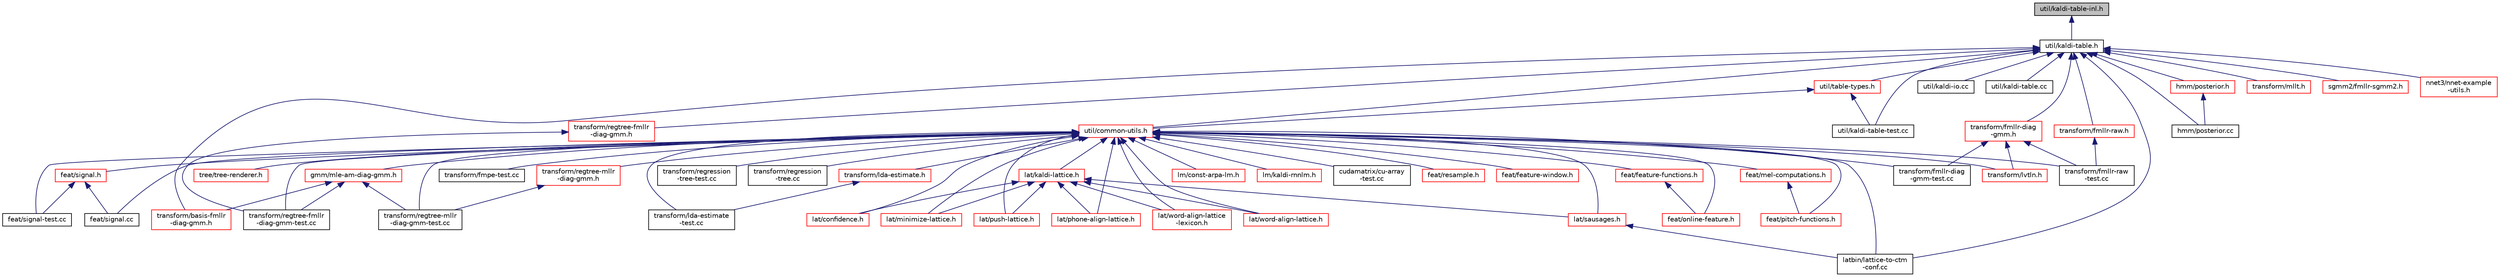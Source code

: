 digraph "util/kaldi-table-inl.h"
{
  edge [fontname="Helvetica",fontsize="10",labelfontname="Helvetica",labelfontsize="10"];
  node [fontname="Helvetica",fontsize="10",shape=record];
  Node49 [label="util/kaldi-table-inl.h",height=0.2,width=0.4,color="black", fillcolor="grey75", style="filled", fontcolor="black"];
  Node49 -> Node50 [dir="back",color="midnightblue",fontsize="10",style="solid",fontname="Helvetica"];
  Node50 [label="util/kaldi-table.h",height=0.2,width=0.4,color="black", fillcolor="white", style="filled",URL="$kaldi-table_8h.html"];
  Node50 -> Node51 [dir="back",color="midnightblue",fontsize="10",style="solid",fontname="Helvetica"];
  Node51 [label="util/common-utils.h",height=0.2,width=0.4,color="red", fillcolor="white", style="filled",URL="$common-utils_8h.html"];
  Node51 -> Node52 [dir="back",color="midnightblue",fontsize="10",style="solid",fontname="Helvetica"];
  Node52 [label="feat/resample.h",height=0.2,width=0.4,color="red", fillcolor="white", style="filled",URL="$resample_8h.html",tooltip="] "];
  Node51 -> Node83 [dir="back",color="midnightblue",fontsize="10",style="solid",fontname="Helvetica"];
  Node83 [label="feat/feature-window.h",height=0.2,width=0.4,color="red", fillcolor="white", style="filled",URL="$feature-window_8h.html"];
  Node51 -> Node93 [dir="back",color="midnightblue",fontsize="10",style="solid",fontname="Helvetica"];
  Node93 [label="feat/feature-functions.h",height=0.2,width=0.4,color="red", fillcolor="white", style="filled",URL="$feature-functions_8h.html"];
  Node93 -> Node58 [dir="back",color="midnightblue",fontsize="10",style="solid",fontname="Helvetica"];
  Node58 [label="feat/online-feature.h",height=0.2,width=0.4,color="red", fillcolor="white", style="filled",URL="$online-feature_8h.html"];
  Node51 -> Node104 [dir="back",color="midnightblue",fontsize="10",style="solid",fontname="Helvetica"];
  Node104 [label="feat/mel-computations.h",height=0.2,width=0.4,color="red", fillcolor="white", style="filled",URL="$mel-computations_8h.html"];
  Node104 -> Node105 [dir="back",color="midnightblue",fontsize="10",style="solid",fontname="Helvetica"];
  Node105 [label="feat/pitch-functions.h",height=0.2,width=0.4,color="red", fillcolor="white", style="filled",URL="$pitch-functions_8h.html"];
  Node51 -> Node58 [dir="back",color="midnightblue",fontsize="10",style="solid",fontname="Helvetica"];
  Node51 -> Node105 [dir="back",color="midnightblue",fontsize="10",style="solid",fontname="Helvetica"];
  Node51 -> Node109 [dir="back",color="midnightblue",fontsize="10",style="solid",fontname="Helvetica"];
  Node109 [label="feat/signal-test.cc",height=0.2,width=0.4,color="black", fillcolor="white", style="filled",URL="$signal-test_8cc.html"];
  Node51 -> Node110 [dir="back",color="midnightblue",fontsize="10",style="solid",fontname="Helvetica"];
  Node110 [label="feat/signal.h",height=0.2,width=0.4,color="red", fillcolor="white", style="filled",URL="$signal_8h.html"];
  Node110 -> Node109 [dir="back",color="midnightblue",fontsize="10",style="solid",fontname="Helvetica"];
  Node110 -> Node111 [dir="back",color="midnightblue",fontsize="10",style="solid",fontname="Helvetica"];
  Node111 [label="feat/signal.cc",height=0.2,width=0.4,color="black", fillcolor="white", style="filled",URL="$signal_8cc.html"];
  Node51 -> Node111 [dir="back",color="midnightblue",fontsize="10",style="solid",fontname="Helvetica"];
  Node51 -> Node114 [dir="back",color="midnightblue",fontsize="10",style="solid",fontname="Helvetica"];
  Node114 [label="tree/tree-renderer.h",height=0.2,width=0.4,color="red", fillcolor="white", style="filled",URL="$tree-renderer_8h.html"];
  Node51 -> Node117 [dir="back",color="midnightblue",fontsize="10",style="solid",fontname="Helvetica"];
  Node117 [label="transform/regtree-mllr\l-diag-gmm.h",height=0.2,width=0.4,color="red", fillcolor="white", style="filled",URL="$regtree-mllr-diag-gmm_8h.html"];
  Node117 -> Node133 [dir="back",color="midnightblue",fontsize="10",style="solid",fontname="Helvetica"];
  Node133 [label="transform/regtree-mllr\l-diag-gmm-test.cc",height=0.2,width=0.4,color="black", fillcolor="white", style="filled",URL="$regtree-mllr-diag-gmm-test_8cc.html"];
  Node51 -> Node136 [dir="back",color="midnightblue",fontsize="10",style="solid",fontname="Helvetica"];
  Node136 [label="gmm/mle-am-diag-gmm.h",height=0.2,width=0.4,color="red", fillcolor="white", style="filled",URL="$mle-am-diag-gmm_8h.html"];
  Node136 -> Node150 [dir="back",color="midnightblue",fontsize="10",style="solid",fontname="Helvetica"];
  Node150 [label="transform/basis-fmllr\l-diag-gmm.h",height=0.2,width=0.4,color="red", fillcolor="white", style="filled",URL="$basis-fmllr-diag-gmm_8h.html"];
  Node136 -> Node165 [dir="back",color="midnightblue",fontsize="10",style="solid",fontname="Helvetica"];
  Node165 [label="transform/regtree-fmllr\l-diag-gmm-test.cc",height=0.2,width=0.4,color="black", fillcolor="white", style="filled",URL="$regtree-fmllr-diag-gmm-test_8cc.html"];
  Node136 -> Node133 [dir="back",color="midnightblue",fontsize="10",style="solid",fontname="Helvetica"];
  Node51 -> Node179 [dir="back",color="midnightblue",fontsize="10",style="solid",fontname="Helvetica"];
  Node179 [label="transform/fmllr-diag\l-gmm-test.cc",height=0.2,width=0.4,color="black", fillcolor="white", style="filled",URL="$fmllr-diag-gmm-test_8cc.html"];
  Node51 -> Node180 [dir="back",color="midnightblue",fontsize="10",style="solid",fontname="Helvetica"];
  Node180 [label="transform/fmllr-raw\l-test.cc",height=0.2,width=0.4,color="black", fillcolor="white", style="filled",URL="$fmllr-raw-test_8cc.html"];
  Node51 -> Node157 [dir="back",color="midnightblue",fontsize="10",style="solid",fontname="Helvetica"];
  Node157 [label="transform/fmpe-test.cc",height=0.2,width=0.4,color="black", fillcolor="white", style="filled",URL="$fmpe-test_8cc.html"];
  Node51 -> Node181 [dir="back",color="midnightblue",fontsize="10",style="solid",fontname="Helvetica"];
  Node181 [label="transform/lda-estimate.h",height=0.2,width=0.4,color="red", fillcolor="white", style="filled",URL="$lda-estimate_8h.html"];
  Node181 -> Node182 [dir="back",color="midnightblue",fontsize="10",style="solid",fontname="Helvetica"];
  Node182 [label="transform/lda-estimate\l-test.cc",height=0.2,width=0.4,color="black", fillcolor="white", style="filled",URL="$lda-estimate-test_8cc.html"];
  Node51 -> Node182 [dir="back",color="midnightblue",fontsize="10",style="solid",fontname="Helvetica"];
  Node51 -> Node192 [dir="back",color="midnightblue",fontsize="10",style="solid",fontname="Helvetica"];
  Node192 [label="transform/lvtln.h",height=0.2,width=0.4,color="red", fillcolor="white", style="filled",URL="$lvtln_8h.html"];
  Node51 -> Node198 [dir="back",color="midnightblue",fontsize="10",style="solid",fontname="Helvetica"];
  Node198 [label="transform/regression\l-tree-test.cc",height=0.2,width=0.4,color="black", fillcolor="white", style="filled",URL="$regression-tree-test_8cc.html"];
  Node51 -> Node199 [dir="back",color="midnightblue",fontsize="10",style="solid",fontname="Helvetica"];
  Node199 [label="transform/regression\l-tree.cc",height=0.2,width=0.4,color="black", fillcolor="white", style="filled",URL="$regression-tree_8cc.html"];
  Node51 -> Node165 [dir="back",color="midnightblue",fontsize="10",style="solid",fontname="Helvetica"];
  Node51 -> Node133 [dir="back",color="midnightblue",fontsize="10",style="solid",fontname="Helvetica"];
  Node51 -> Node200 [dir="back",color="midnightblue",fontsize="10",style="solid",fontname="Helvetica"];
  Node200 [label="lat/kaldi-lattice.h",height=0.2,width=0.4,color="red", fillcolor="white", style="filled",URL="$kaldi-lattice_8h.html"];
  Node200 -> Node330 [dir="back",color="midnightblue",fontsize="10",style="solid",fontname="Helvetica"];
  Node330 [label="lat/confidence.h",height=0.2,width=0.4,color="red", fillcolor="white", style="filled",URL="$confidence_8h.html"];
  Node200 -> Node331 [dir="back",color="midnightblue",fontsize="10",style="solid",fontname="Helvetica"];
  Node331 [label="lat/minimize-lattice.h",height=0.2,width=0.4,color="red", fillcolor="white", style="filled",URL="$minimize-lattice_8h.html"];
  Node200 -> Node335 [dir="back",color="midnightblue",fontsize="10",style="solid",fontname="Helvetica"];
  Node335 [label="lat/push-lattice.h",height=0.2,width=0.4,color="red", fillcolor="white", style="filled",URL="$push-lattice_8h.html"];
  Node200 -> Node341 [dir="back",color="midnightblue",fontsize="10",style="solid",fontname="Helvetica"];
  Node341 [label="lat/phone-align-lattice.h",height=0.2,width=0.4,color="red", fillcolor="white", style="filled",URL="$phone-align-lattice_8h.html"];
  Node200 -> Node343 [dir="back",color="midnightblue",fontsize="10",style="solid",fontname="Helvetica"];
  Node343 [label="lat/sausages.h",height=0.2,width=0.4,color="red", fillcolor="white", style="filled",URL="$sausages_8h.html"];
  Node343 -> Node345 [dir="back",color="midnightblue",fontsize="10",style="solid",fontname="Helvetica"];
  Node345 [label="latbin/lattice-to-ctm\l-conf.cc",height=0.2,width=0.4,color="black", fillcolor="white", style="filled",URL="$lattice-to-ctm-conf_8cc.html"];
  Node200 -> Node346 [dir="back",color="midnightblue",fontsize="10",style="solid",fontname="Helvetica"];
  Node346 [label="lat/word-align-lattice\l-lexicon.h",height=0.2,width=0.4,color="red", fillcolor="white", style="filled",URL="$word-align-lattice-lexicon_8h.html"];
  Node200 -> Node347 [dir="back",color="midnightblue",fontsize="10",style="solid",fontname="Helvetica"];
  Node347 [label="lat/word-align-lattice.h",height=0.2,width=0.4,color="red", fillcolor="white", style="filled",URL="$word-align-lattice_8h.html"];
  Node51 -> Node432 [dir="back",color="midnightblue",fontsize="10",style="solid",fontname="Helvetica"];
  Node432 [label="lm/const-arpa-lm.h",height=0.2,width=0.4,color="red", fillcolor="white", style="filled",URL="$const-arpa-lm_8h.html"];
  Node51 -> Node434 [dir="back",color="midnightblue",fontsize="10",style="solid",fontname="Helvetica"];
  Node434 [label="lm/kaldi-rnnlm.h",height=0.2,width=0.4,color="red", fillcolor="white", style="filled",URL="$kaldi-rnnlm_8h.html"];
  Node51 -> Node330 [dir="back",color="midnightblue",fontsize="10",style="solid",fontname="Helvetica"];
  Node51 -> Node331 [dir="back",color="midnightblue",fontsize="10",style="solid",fontname="Helvetica"];
  Node51 -> Node335 [dir="back",color="midnightblue",fontsize="10",style="solid",fontname="Helvetica"];
  Node51 -> Node341 [dir="back",color="midnightblue",fontsize="10",style="solid",fontname="Helvetica"];
  Node51 -> Node343 [dir="back",color="midnightblue",fontsize="10",style="solid",fontname="Helvetica"];
  Node51 -> Node346 [dir="back",color="midnightblue",fontsize="10",style="solid",fontname="Helvetica"];
  Node51 -> Node347 [dir="back",color="midnightblue",fontsize="10",style="solid",fontname="Helvetica"];
  Node51 -> Node436 [dir="back",color="midnightblue",fontsize="10",style="solid",fontname="Helvetica"];
  Node436 [label="cudamatrix/cu-array\l-test.cc",height=0.2,width=0.4,color="black", fillcolor="white", style="filled",URL="$cu-array-test_8cc.html"];
  Node51 -> Node345 [dir="back",color="midnightblue",fontsize="10",style="solid",fontname="Helvetica"];
  Node50 -> Node830 [dir="back",color="midnightblue",fontsize="10",style="solid",fontname="Helvetica"];
  Node830 [label="util/table-types.h",height=0.2,width=0.4,color="red", fillcolor="white", style="filled",URL="$table-types_8h.html"];
  Node830 -> Node51 [dir="back",color="midnightblue",fontsize="10",style="solid",fontname="Helvetica"];
  Node830 -> Node831 [dir="back",color="midnightblue",fontsize="10",style="solid",fontname="Helvetica"];
  Node831 [label="util/kaldi-table-test.cc",height=0.2,width=0.4,color="black", fillcolor="white", style="filled",URL="$kaldi-table-test_8cc.html"];
  Node50 -> Node848 [dir="back",color="midnightblue",fontsize="10",style="solid",fontname="Helvetica"];
  Node848 [label="util/kaldi-io.cc",height=0.2,width=0.4,color="black", fillcolor="white", style="filled",URL="$kaldi-io_8cc.html"];
  Node50 -> Node831 [dir="back",color="midnightblue",fontsize="10",style="solid",fontname="Helvetica"];
  Node50 -> Node849 [dir="back",color="midnightblue",fontsize="10",style="solid",fontname="Helvetica"];
  Node849 [label="util/kaldi-table.cc",height=0.2,width=0.4,color="black", fillcolor="white", style="filled",URL="$kaldi-table_8cc.html"];
  Node50 -> Node850 [dir="back",color="midnightblue",fontsize="10",style="solid",fontname="Helvetica"];
  Node850 [label="transform/regtree-fmllr\l-diag-gmm.h",height=0.2,width=0.4,color="red", fillcolor="white", style="filled",URL="$regtree-fmllr-diag-gmm_8h.html"];
  Node850 -> Node165 [dir="back",color="midnightblue",fontsize="10",style="solid",fontname="Helvetica"];
  Node50 -> Node852 [dir="back",color="midnightblue",fontsize="10",style="solid",fontname="Helvetica"];
  Node852 [label="transform/fmllr-diag\l-gmm.h",height=0.2,width=0.4,color="red", fillcolor="white", style="filled",URL="$fmllr-diag-gmm_8h.html"];
  Node852 -> Node179 [dir="back",color="midnightblue",fontsize="10",style="solid",fontname="Helvetica"];
  Node852 -> Node180 [dir="back",color="midnightblue",fontsize="10",style="solid",fontname="Helvetica"];
  Node852 -> Node192 [dir="back",color="midnightblue",fontsize="10",style="solid",fontname="Helvetica"];
  Node50 -> Node150 [dir="back",color="midnightblue",fontsize="10",style="solid",fontname="Helvetica"];
  Node50 -> Node855 [dir="back",color="midnightblue",fontsize="10",style="solid",fontname="Helvetica"];
  Node855 [label="transform/fmllr-raw.h",height=0.2,width=0.4,color="red", fillcolor="white", style="filled",URL="$fmllr-raw_8h.html"];
  Node855 -> Node180 [dir="back",color="midnightblue",fontsize="10",style="solid",fontname="Helvetica"];
  Node50 -> Node856 [dir="back",color="midnightblue",fontsize="10",style="solid",fontname="Helvetica"];
  Node856 [label="hmm/posterior.h",height=0.2,width=0.4,color="red", fillcolor="white", style="filled",URL="$posterior_8h.html"];
  Node856 -> Node858 [dir="back",color="midnightblue",fontsize="10",style="solid",fontname="Helvetica"];
  Node858 [label="hmm/posterior.cc",height=0.2,width=0.4,color="black", fillcolor="white", style="filled",URL="$posterior_8cc.html"];
  Node50 -> Node884 [dir="back",color="midnightblue",fontsize="10",style="solid",fontname="Helvetica"];
  Node884 [label="transform/mllt.h",height=0.2,width=0.4,color="red", fillcolor="white", style="filled",URL="$mllt_8h.html"];
  Node50 -> Node858 [dir="back",color="midnightblue",fontsize="10",style="solid",fontname="Helvetica"];
  Node50 -> Node345 [dir="back",color="midnightblue",fontsize="10",style="solid",fontname="Helvetica"];
  Node50 -> Node846 [dir="back",color="midnightblue",fontsize="10",style="solid",fontname="Helvetica"];
  Node846 [label="sgmm2/fmllr-sgmm2.h",height=0.2,width=0.4,color="red", fillcolor="white", style="filled",URL="$fmllr-sgmm2_8h.html"];
  Node50 -> Node636 [dir="back",color="midnightblue",fontsize="10",style="solid",fontname="Helvetica"];
  Node636 [label="nnet3/nnet-example\l-utils.h",height=0.2,width=0.4,color="red", fillcolor="white", style="filled",URL="$nnet-example-utils_8h.html"];
}
